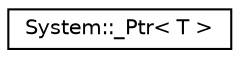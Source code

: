 digraph G
{
  edge [fontname="Helvetica",fontsize="10",labelfontname="Helvetica",labelfontsize="10"];
  node [fontname="Helvetica",fontsize="10",shape=record];
  rankdir="LR";
  Node1 [label="System::_Ptr\< T \>",height=0.2,width=0.4,color="black", fillcolor="white", style="filled",URL="$class_system_1_1___ptr.html"];
}
